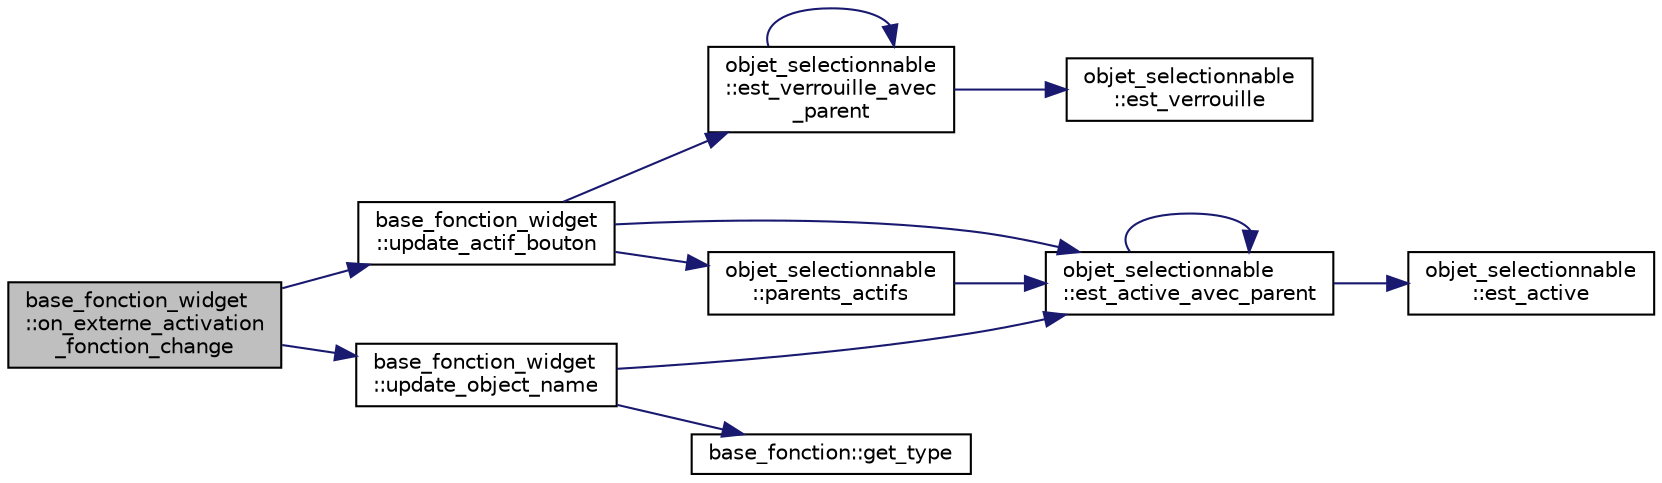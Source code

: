 digraph "base_fonction_widget::on_externe_activation_fonction_change"
{
  edge [fontname="Helvetica",fontsize="10",labelfontname="Helvetica",labelfontsize="10"];
  node [fontname="Helvetica",fontsize="10",shape=record];
  rankdir="LR";
  Node165 [label="base_fonction_widget\l::on_externe_activation\l_fonction_change",height=0.2,width=0.4,color="black", fillcolor="grey75", style="filled", fontcolor="black"];
  Node165 -> Node166 [color="midnightblue",fontsize="10",style="solid",fontname="Helvetica"];
  Node166 [label="base_fonction_widget\l::update_actif_bouton",height=0.2,width=0.4,color="black", fillcolor="white", style="filled",URL="$classbase__fonction__widget.html#a548a6571fb757666807a6b3e95485dea",tooltip="Met à jour le bouton d&#39;activation. "];
  Node166 -> Node167 [color="midnightblue",fontsize="10",style="solid",fontname="Helvetica"];
  Node167 [label="objet_selectionnable\l::est_verrouille_avec\l_parent",height=0.2,width=0.4,color="black", fillcolor="white", style="filled",URL="$classobjet__selectionnable.html#a001c4584a6430689f478544ec560fb7e",tooltip="Indique si l&#39;objet est verrouillé en considérant également ses parents. "];
  Node167 -> Node168 [color="midnightblue",fontsize="10",style="solid",fontname="Helvetica"];
  Node168 [label="objet_selectionnable\l::est_verrouille",height=0.2,width=0.4,color="black", fillcolor="white", style="filled",URL="$classobjet__selectionnable.html#ae9c29950b9e5b582338ac659ecc3e3d6",tooltip="Indique si l&#39;objet est vérrouillé, i.e. non éditable. "];
  Node167 -> Node167 [color="midnightblue",fontsize="10",style="solid",fontname="Helvetica"];
  Node166 -> Node169 [color="midnightblue",fontsize="10",style="solid",fontname="Helvetica"];
  Node169 [label="objet_selectionnable\l::est_active_avec_parent",height=0.2,width=0.4,color="black", fillcolor="white", style="filled",URL="$classobjet__selectionnable.html#ab86bf8b056ebc44909fb899dc6834422",tooltip="Retourne l&#39;état d&#39;activation de l&#39;objet en considérant également les objets parents. "];
  Node169 -> Node170 [color="midnightblue",fontsize="10",style="solid",fontname="Helvetica"];
  Node170 [label="objet_selectionnable\l::est_active",height=0.2,width=0.4,color="black", fillcolor="white", style="filled",URL="$classobjet__selectionnable.html#a9a0bf43723dd1656224cec9f3c42bba0",tooltip="Retourne l&#39;état d&#39;activation de l&#39;objet. "];
  Node169 -> Node169 [color="midnightblue",fontsize="10",style="solid",fontname="Helvetica"];
  Node166 -> Node171 [color="midnightblue",fontsize="10",style="solid",fontname="Helvetica"];
  Node171 [label="objet_selectionnable\l::parents_actifs",height=0.2,width=0.4,color="black", fillcolor="white", style="filled",URL="$classobjet__selectionnable.html#a65b1afceca6ba5882edb9b7707d851f8",tooltip="Retourne l&#39;état d&#39;activation de l&#39;objet parent. "];
  Node171 -> Node169 [color="midnightblue",fontsize="10",style="solid",fontname="Helvetica"];
  Node165 -> Node172 [color="midnightblue",fontsize="10",style="solid",fontname="Helvetica"];
  Node172 [label="base_fonction_widget\l::update_object_name",height=0.2,width=0.4,color="black", fillcolor="white", style="filled",URL="$classbase__fonction__widget.html#a9e330f5ec8c7eac285d1c78cc82e0ea0",tooltip="Met à jour les noms des objets. "];
  Node172 -> Node169 [color="midnightblue",fontsize="10",style="solid",fontname="Helvetica"];
  Node172 -> Node173 [color="midnightblue",fontsize="10",style="solid",fontname="Helvetica"];
  Node173 [label="base_fonction::get_type",height=0.2,width=0.4,color="black", fillcolor="white", style="filled",URL="$classbase__fonction.html#a8ed620b54f5ef377c2593952eafd6ad9",tooltip="Accesseur du type de la fonction. "];
}
